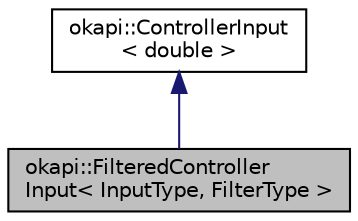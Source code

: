 digraph "okapi::FilteredControllerInput&lt; InputType, FilterType &gt;"
{
 // LATEX_PDF_SIZE
  edge [fontname="Helvetica",fontsize="10",labelfontname="Helvetica",labelfontsize="10"];
  node [fontname="Helvetica",fontsize="10",shape=record];
  Node1 [label="okapi::FilteredController\lInput\< InputType, FilterType \>",height=0.2,width=0.4,color="black", fillcolor="grey75", style="filled", fontcolor="black",tooltip=" "];
  Node2 -> Node1 [dir="back",color="midnightblue",fontsize="10",style="solid",fontname="Helvetica"];
  Node2 [label="okapi::ControllerInput\l\< double \>",height=0.2,width=0.4,color="black", fillcolor="white", style="filled",URL="$classokapi_1_1ControllerInput.html",tooltip=" "];
}
